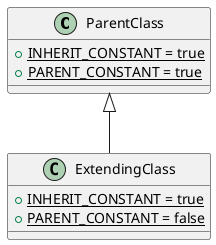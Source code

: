 @startuml
class ParentClass {
    +{static}INHERIT_CONSTANT = true
    +{static}PARENT_CONSTANT = true
}
class ExtendingClass {
    +{static}INHERIT_CONSTANT = true
    +{static}PARENT_CONSTANT = false
}
class ExtendingClass extends ParentClass
@enduml
